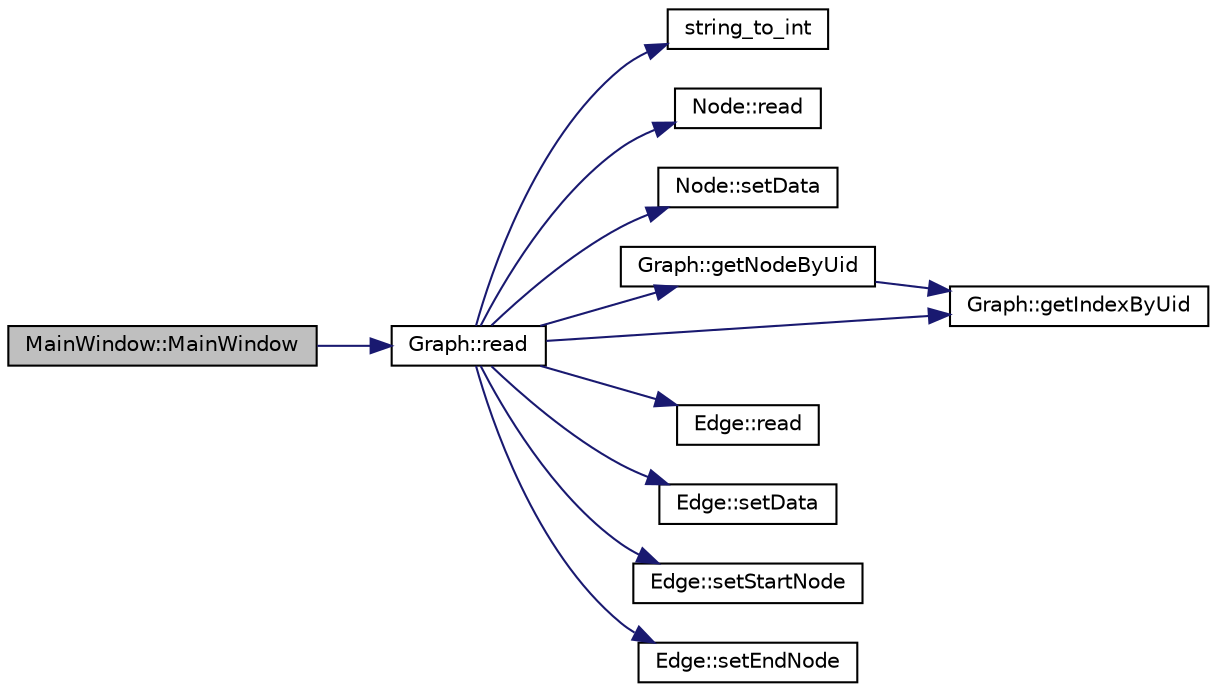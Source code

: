 digraph "MainWindow::MainWindow"
{
  edge [fontname="Helvetica",fontsize="10",labelfontname="Helvetica",labelfontsize="10"];
  node [fontname="Helvetica",fontsize="10",shape=record];
  rankdir="LR";
  Node0 [label="MainWindow::MainWindow",height=0.2,width=0.4,color="black", fillcolor="grey75", style="filled", fontcolor="black"];
  Node0 -> Node1 [color="midnightblue",fontsize="10",style="solid",fontname="Helvetica"];
  Node1 [label="Graph::read",height=0.2,width=0.4,color="black", fillcolor="white", style="filled",URL="$class_graph.html#a79b39cf3963c03095bb74017a23c145e",tooltip="Graph"];
  Node1 -> Node2 [color="midnightblue",fontsize="10",style="solid",fontname="Helvetica"];
  Node2 [label="string_to_int",height=0.2,width=0.4,color="black", fillcolor="white", style="filled",URL="$utils_8h.html#a85380a8d97c6de79cfabfad863d5f5ff"];
  Node1 -> Node3 [color="midnightblue",fontsize="10",style="solid",fontname="Helvetica"];
  Node3 [label="Node::read",height=0.2,width=0.4,color="black", fillcolor="white", style="filled",URL="$class_node.html#ac59311eb42715f4a1f04a225618cace8",tooltip="Node"];
  Node1 -> Node4 [color="midnightblue",fontsize="10",style="solid",fontname="Helvetica"];
  Node4 [label="Node::setData",height=0.2,width=0.4,color="black", fillcolor="white", style="filled",URL="$class_node.html#a07d96eb3ce03cacd2b5a2af10365bc37",tooltip="Setter Data. "];
  Node1 -> Node5 [color="midnightblue",fontsize="10",style="solid",fontname="Helvetica"];
  Node5 [label="Graph::getNodeByUid",height=0.2,width=0.4,color="black", fillcolor="white", style="filled",URL="$class_graph.html#aa9fa7bf3cf75a4239504607a442aebba",tooltip="getNodeByUid "];
  Node5 -> Node6 [color="midnightblue",fontsize="10",style="solid",fontname="Helvetica"];
  Node6 [label="Graph::getIndexByUid",height=0.2,width=0.4,color="black", fillcolor="white", style="filled",URL="$class_graph.html#a2d8d8d9edb8a496d5c252132cdbbbc08",tooltip="getIndexByUid "];
  Node1 -> Node7 [color="midnightblue",fontsize="10",style="solid",fontname="Helvetica"];
  Node7 [label="Edge::read",height=0.2,width=0.4,color="black", fillcolor="white", style="filled",URL="$class_edge.html#ab8dc776b635233160f040b8d3544f473",tooltip="Edge"];
  Node1 -> Node8 [color="midnightblue",fontsize="10",style="solid",fontname="Helvetica"];
  Node8 [label="Edge::setData",height=0.2,width=0.4,color="black", fillcolor="white", style="filled",URL="$class_edge.html#a303fc7842a64e2ed4d583ea7cc273a51",tooltip="Setter Data. "];
  Node1 -> Node9 [color="midnightblue",fontsize="10",style="solid",fontname="Helvetica"];
  Node9 [label="Edge::setStartNode",height=0.2,width=0.4,color="black", fillcolor="white", style="filled",URL="$class_edge.html#a4a63f185bbe9f712381da62cdc3e33cc",tooltip="Setter Start Node. "];
  Node1 -> Node10 [color="midnightblue",fontsize="10",style="solid",fontname="Helvetica"];
  Node10 [label="Edge::setEndNode",height=0.2,width=0.4,color="black", fillcolor="white", style="filled",URL="$class_edge.html#a5d73c839006c47140491c76dcca2739e",tooltip="Setter End Node. "];
  Node1 -> Node6 [color="midnightblue",fontsize="10",style="solid",fontname="Helvetica"];
}
